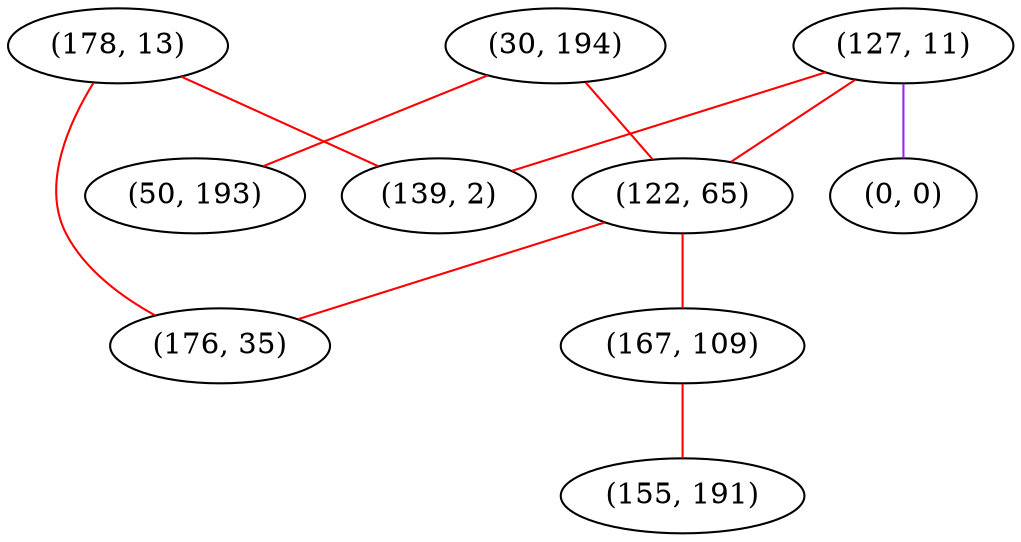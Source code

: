 graph "" {
"(127, 11)";
"(178, 13)";
"(30, 194)";
"(122, 65)";
"(176, 35)";
"(167, 109)";
"(0, 0)";
"(155, 191)";
"(139, 2)";
"(50, 193)";
"(127, 11)" -- "(139, 2)"  [color=red, key=0, weight=1];
"(127, 11)" -- "(0, 0)"  [color=purple, key=0, weight=4];
"(127, 11)" -- "(122, 65)"  [color=red, key=0, weight=1];
"(178, 13)" -- "(176, 35)"  [color=red, key=0, weight=1];
"(178, 13)" -- "(139, 2)"  [color=red, key=0, weight=1];
"(30, 194)" -- "(122, 65)"  [color=red, key=0, weight=1];
"(30, 194)" -- "(50, 193)"  [color=red, key=0, weight=1];
"(122, 65)" -- "(176, 35)"  [color=red, key=0, weight=1];
"(122, 65)" -- "(167, 109)"  [color=red, key=0, weight=1];
"(167, 109)" -- "(155, 191)"  [color=red, key=0, weight=1];
}
